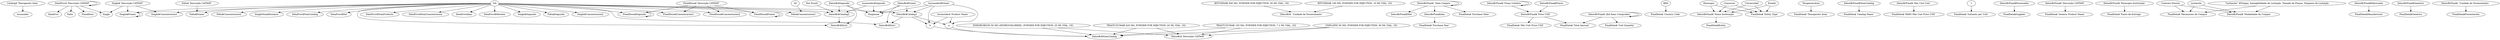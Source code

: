 digraph  {
"Catalog$`Therapeutic Area`";
toconsider;
"DataProv$`Descrição CATMAT`";
DataProv;
NA;
"DataProv$NomCatalog";
"DataProv$Dist";
"DataProv$NomProducto";
"DataProv$NomConcentracion";
"DataProv$Ano";
"DataProv$Metodos";
Single;
"Single$`Descrição CATMAT`";
Falta;
FixedDose;
"Single$Primer";
"Falta$Primer";
"FixedDose$Primer";
"Single$Segundo";
"Falta$Segundo";
"FixedDose$Segundo";
"Single$Concentracion1";
"Single$Concentracion2";
"Falta$Concentracion1";
"Falta$Concentracion2";
"FixedDose$Concentracion1";
"FixedDose$Concentracion2";
"Falta$`Descrição CATMAT`";
"FixedDose$`Descrição CATMAT`";
50;
"SingleNom$Distance";
"DatosBr$Catalog1";
"DatosBr$Dist1";
"DatosBr$Catalog2";
"DatosBr$Dist2";
"toconsider$Primer";
"DatosBr$Primer";
Empiezan;
"toconsider$Segundo";
"DatosBr$Segundo";
"Not Found";
"toconsider$`Product Name`";
a;
b;
"DatosBr$NomCatalog";
"CISPLATIN 50 MG, POWDER FOR INJECTION, 50 ML VIAL, 1X1";
"DatosBr$`Descrição CATMAT`";
"RITUXIMAB 500 MG, POWDER FOR INJECTION, 50 ML VIAL, 1X1";
"DatosBr$` Unidade de Fornecimento ` ";
"RITUXIMAB 100 MG, POWDER FOR INJECTION, 10 ML VIAL, 1X1";
"DOXORUBICIN 50 MG (HYDROCHLORIDE), POWDER FOR INJECTION, 25 ML VIAL, 1X1";
"TRASTUZUMAB 420 MG, POWDER FOR INJECTION, 20 ML VIAL, 1X1";
"TRASTUZUMAB 150 MG, POWDER FOR INJECTION, 7.2 ML VIAL, 1X1";
"DatosBrFinal$` Data Compra `";
"DatosBrFinal$Mes";
"DatosBrFinal$Ano";
"DatosBrFinal$`Preço Unitário`";
"DatosBrFinal$`Qtd Itens Comprados`";
"DatosBrFinal$`Price USD`";
"DatosBrFinal$Precio";
"BRA";
"FinalData$`Country Code`";
"DatosBrFinal$`Nome Instituição`";
"FinalData$Entity";
"Universidad";
"FinalData$`Entity Type`";
"Estado";
"Municipio";
"Consorcio";
TerapeuticArea;
"FinalData$`Therapeutic Area`";
"DatosBrFinal$NomCatalog";
"FinalData$`Catalog Name`";
"FinalData$`Unit Quantity`";
"FinalData$`Min Unit Price USD`";
"FinalData$`Total Amount`";
"DatosBrFinal$`Min Unit Cost`";
"FinalData$`PAHO Min Unit Price USD`";
1;
"FinalData$`Subunits per Unit`";
"FinalData$`Purchase Year`";
"DatosBrFinal$Fornecedor";
"FinalData$Supplier";
"DatosBrFinal$`Descrição CATMAT`";
"FinalData$`Generic Product Name`";
"DatosBrFinal$`Município Instituição`";
"FinalData$`Punto de Entrega`";
"Contrato Directo";
"FinalData$`Mecanismo de Compra`";
"DatosBrFinal$`Modalidade da Compra`";
"Licitación";
"\"Licitación\" #Pregao, Inexigibilidade de Licitação, Tomada de Preços, Dispensa de Licitação";
"DatosBrFinal$Fabricante";
"FinalData$Manufacturer";
"FinalData$`Purchase Date`";
"DatosBrFinal$Genérico";
"FinalData$Genérico";
"DatosBrFinal$` Unidade de Fornecimento `";
"FinalData$Presentación";
"Catalog$`Therapeutic Area`" -> toconsider;
"DataProv$`Descrição CATMAT`" -> DataProv;
"DataProv$`Descrição CATMAT`" -> "DataProv$`Descrição CATMAT`";
"DataProv$`Descrição CATMAT`" -> Single;
"DataProv$`Descrição CATMAT`" -> Falta;
"DataProv$`Descrição CATMAT`" -> FixedDose;
NA -> "DataProv$NomCatalog";
NA -> "DataProv$Dist";
NA -> "DataProv$NomProducto";
NA -> "DataProv$NomConcentracion";
NA -> "DataProv$Ano";
NA -> "DataProv$Metodos";
NA -> "Single$Primer";
NA -> "Falta$Primer";
NA -> "FixedDose$Primer";
NA -> "Single$Segundo";
NA -> "Falta$Segundo";
NA -> "FixedDose$Segundo";
NA -> "Single$Concentracion1";
NA -> "Single$Concentracion2";
NA -> "Falta$Concentracion1";
NA -> "Falta$Concentracion2";
NA -> "FixedDose$Concentracion1";
NA -> "FixedDose$Concentracion2";
NA -> "SingleNom$Distance";
NA -> "DatosBr$Catalog1";
NA -> "DatosBr$Dist1";
NA -> "DatosBr$Catalog2";
NA -> "DatosBr$Dist2";
"Single$`Descrição CATMAT`" -> Single;
"Single$`Descrição CATMAT`" -> "Single$Primer";
"Single$`Descrição CATMAT`" -> "Single$Concentracion1";
"Single$Primer" -> "Single$Primer";
"FixedDose$Primer" -> "FixedDose$Primer";
"FixedDose$Segundo" -> "FixedDose$Segundo";
"Falta$`Descrição CATMAT`" -> "Falta$Primer";
"FixedDose$`Descrição CATMAT`" -> "FixedDose$Primer";
"FixedDose$`Descrição CATMAT`" -> "FixedDose$Segundo";
"FixedDose$`Descrição CATMAT`" -> "FixedDose$Concentracion1";
"FixedDose$`Descrição CATMAT`" -> "FixedDose$Concentracion2";
50 -> "Falta$Concentracion1";
"DatosBr$Catalog1" -> "DatosBr$Dist1";
"DatosBr$Catalog1" -> a;
"DatosBr$Catalog1" -> b;
"DatosBr$Catalog2" -> "DatosBr$Dist2";
"toconsider$Primer" -> "DatosBr$Catalog1";
"toconsider$Primer" -> Empiezan;
"toconsider$Primer" -> a;
"toconsider$Primer" -> b;
"DatosBr$Primer" -> "DatosBr$Catalog1";
"DatosBr$Primer" -> "DatosBr$Dist1";
"DatosBr$Primer" -> Empiezan;
"toconsider$Segundo" -> "DatosBr$Catalog2";
"toconsider$Segundo" -> Empiezan;
"DatosBr$Segundo" -> "DatosBr$Catalog2";
"DatosBr$Segundo" -> "DatosBr$Dist2";
"DatosBr$Segundo" -> Empiezan;
"Not Found" -> "DatosBr$Catalog2";
"toconsider$`Product Name`" -> a;
"toconsider$`Product Name`" -> b;
a -> "DatosBr$NomCatalog";
b -> "DatosBr$NomCatalog";
"CISPLATIN 50 MG, POWDER FOR INJECTION, 50 ML VIAL, 1X1" -> "DatosBr$NomCatalog";
"CISPLATIN 50 MG, POWDER FOR INJECTION, 50 ML VIAL, 1X1" -> "DatosBr$`Descrição CATMAT`";
"RITUXIMAB 500 MG, POWDER FOR INJECTION, 50 ML VIAL, 1X1" -> "DatosBr$` Unidade de Fornecimento ` ";
"RITUXIMAB 100 MG, POWDER FOR INJECTION, 10 ML VIAL, 1X1" -> "DatosBr$` Unidade de Fornecimento ` ";
"DOXORUBICIN 50 MG (HYDROCHLORIDE), POWDER FOR INJECTION, 25 ML VIAL, 1X1" -> "DatosBr$NomCatalog";
"DOXORUBICIN 50 MG (HYDROCHLORIDE), POWDER FOR INJECTION, 25 ML VIAL, 1X1" -> "DatosBr$`Descrição CATMAT`";
"TRASTUZUMAB 420 MG, POWDER FOR INJECTION, 20 ML VIAL, 1X1" -> "DatosBr$NomCatalog";
"TRASTUZUMAB 420 MG, POWDER FOR INJECTION, 20 ML VIAL, 1X1" -> "DatosBr$`Descrição CATMAT`";
"TRASTUZUMAB 150 MG, POWDER FOR INJECTION, 7.2 ML VIAL, 1X1" -> "DatosBr$NomCatalog";
"TRASTUZUMAB 150 MG, POWDER FOR INJECTION, 7.2 ML VIAL, 1X1" -> "DatosBr$`Descrição CATMAT`";
"DatosBrFinal$` Data Compra `" -> "DatosBrFinal$` Data Compra `";
"DatosBrFinal$` Data Compra `" -> "DatosBrFinal$Mes";
"DatosBrFinal$` Data Compra `" -> "DatosBrFinal$Ano";
"DatosBrFinal$` Data Compra `" -> "FinalData$`Purchase Date`";
"DatosBrFinal$Ano" -> "FinalData$`Purchase Year`";
"DatosBrFinal$`Preço Unitário`" -> "DatosBrFinal$`Preço Unitário`";
"DatosBrFinal$`Preço Unitário`" -> "DatosBrFinal$`Price USD`";
"DatosBrFinal$`Qtd Itens Comprados`" -> "DatosBrFinal$`Qtd Itens Comprados`";
"DatosBrFinal$`Qtd Itens Comprados`" -> "FinalData$`Unit Quantity`";
"DatosBrFinal$`Qtd Itens Comprados`" -> "FinalData$`Total Amount`";
"DatosBrFinal$`Price USD`" -> "FinalData$`Min Unit Price USD`";
"DatosBrFinal$`Price USD`" -> "FinalData$`Total Amount`";
"DatosBrFinal$Precio" -> "DatosBrFinal$`Price USD`";
"BRA" -> "FinalData$`Country Code`";
"DatosBrFinal$`Nome Instituição`" -> "FinalData$Entity";
"Universidad" -> "FinalData$`Entity Type`";
"Universidad" -> "DatosBrFinal$`Nome Instituição`";
"Estado" -> "FinalData$`Entity Type`";
"Estado" -> "DatosBrFinal$`Nome Instituição`";
"Municipio" -> "FinalData$`Entity Type`";
"Municipio" -> "DatosBrFinal$`Nome Instituição`";
"Consorcio" -> "FinalData$`Entity Type`";
"Consorcio" -> "DatosBrFinal$`Nome Instituição`";
TerapeuticArea -> "FinalData$`Therapeutic Area`";
"DatosBrFinal$NomCatalog" -> "FinalData$`Catalog Name`";
"DatosBrFinal$`Min Unit Cost`" -> "FinalData$`PAHO Min Unit Price USD`";
1 -> "FinalData$`Subunits per Unit`";
"DatosBrFinal$Fornecedor" -> "FinalData$Supplier";
"DatosBrFinal$`Descrição CATMAT`" -> "FinalData$`Generic Product Name`";
"DatosBrFinal$`Município Instituição`" -> "FinalData$`Punto de Entrega`";
"Contrato Directo" -> "FinalData$`Mecanismo de Compra`";
"Contrato Directo" -> "DatosBrFinal$`Modalidade da Compra`";
"Licitación" -> "FinalData$`Mecanismo de Compra`";
"Licitación" -> "DatosBrFinal$`Modalidade da Compra`";
"\"Licitación\" #Pregao, Inexigibilidade de Licitação, Tomada de Preços, Dispensa de Licitação" -> "FinalData$`Mecanismo de Compra`";
"\"Licitación\" #Pregao, Inexigibilidade de Licitação, Tomada de Preços, Dispensa de Licitação" -> "DatosBrFinal$`Modalidade da Compra`";
"DatosBrFinal$Fabricante" -> "FinalData$Manufacturer";
"DatosBrFinal$Genérico" -> "FinalData$Genérico";
"DatosBrFinal$` Unidade de Fornecimento `" -> "FinalData$Presentación";
}
